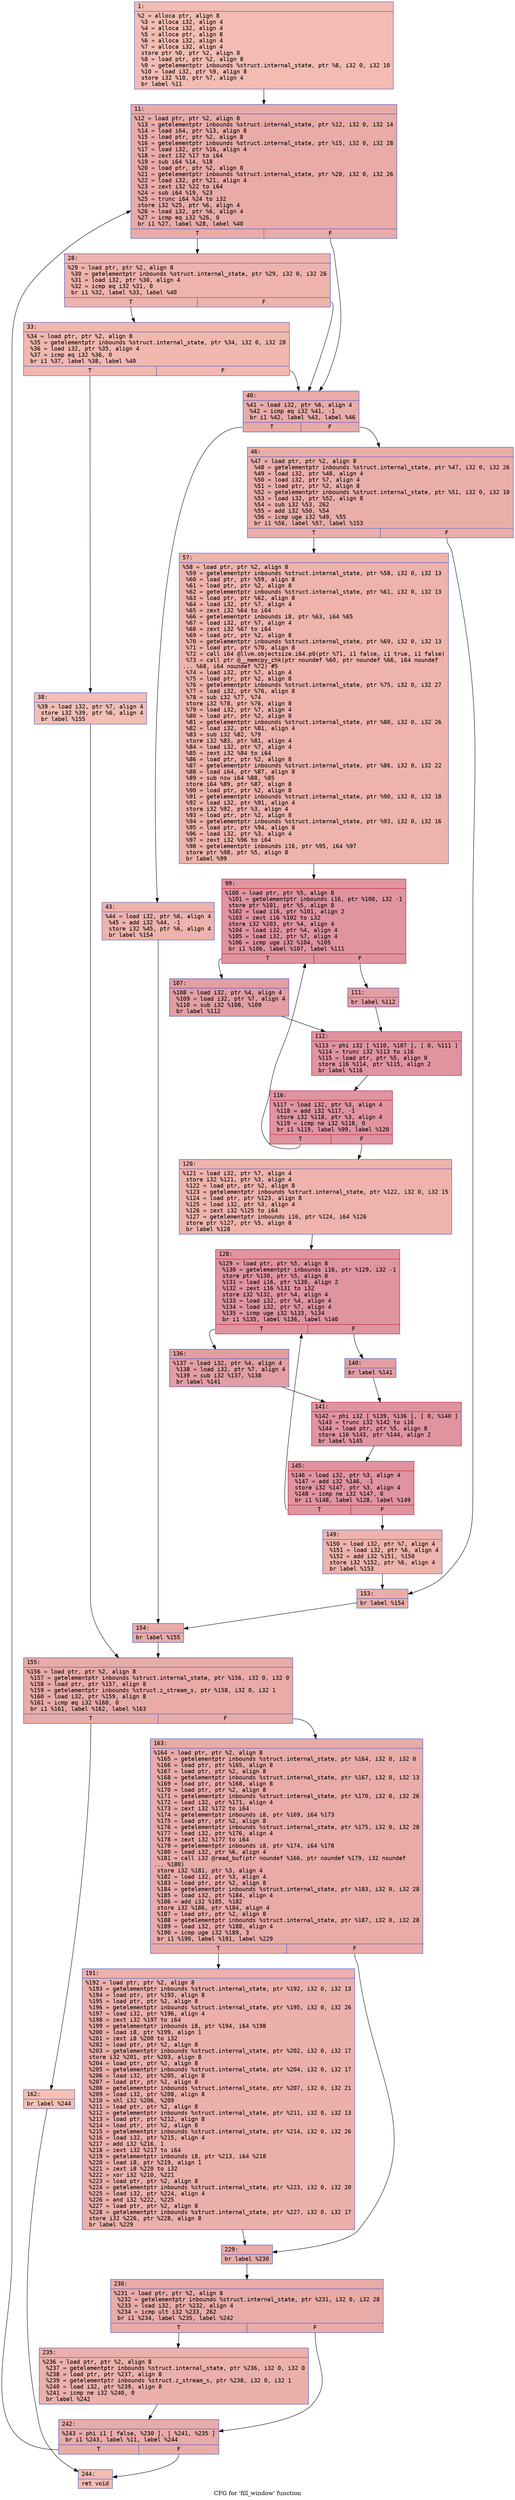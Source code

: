digraph "CFG for 'fill_window' function" {
	label="CFG for 'fill_window' function";

	Node0x600000a3c6e0 [shape=record,color="#3d50c3ff", style=filled, fillcolor="#e1675170" fontname="Courier",label="{1:\l|  %2 = alloca ptr, align 8\l  %3 = alloca i32, align 4\l  %4 = alloca i32, align 4\l  %5 = alloca ptr, align 8\l  %6 = alloca i32, align 4\l  %7 = alloca i32, align 4\l  store ptr %0, ptr %2, align 8\l  %8 = load ptr, ptr %2, align 8\l  %9 = getelementptr inbounds %struct.internal_state, ptr %8, i32 0, i32 10\l  %10 = load i32, ptr %9, align 8\l  store i32 %10, ptr %7, align 4\l  br label %11\l}"];
	Node0x600000a3c6e0 -> Node0x600000a3c820[tooltip="1 -> 11\nProbability 100.00%" ];
	Node0x600000a3c820 [shape=record,color="#3d50c3ff", style=filled, fillcolor="#cc403a70" fontname="Courier",label="{11:\l|  %12 = load ptr, ptr %2, align 8\l  %13 = getelementptr inbounds %struct.internal_state, ptr %12, i32 0, i32 14\l  %14 = load i64, ptr %13, align 8\l  %15 = load ptr, ptr %2, align 8\l  %16 = getelementptr inbounds %struct.internal_state, ptr %15, i32 0, i32 28\l  %17 = load i32, ptr %16, align 4\l  %18 = zext i32 %17 to i64\l  %19 = sub i64 %14, %18\l  %20 = load ptr, ptr %2, align 8\l  %21 = getelementptr inbounds %struct.internal_state, ptr %20, i32 0, i32 26\l  %22 = load i32, ptr %21, align 4\l  %23 = zext i32 %22 to i64\l  %24 = sub i64 %19, %23\l  %25 = trunc i64 %24 to i32\l  store i32 %25, ptr %6, align 4\l  %26 = load i32, ptr %6, align 4\l  %27 = icmp eq i32 %26, 0\l  br i1 %27, label %28, label %40\l|{<s0>T|<s1>F}}"];
	Node0x600000a3c820:s0 -> Node0x600000a3c870[tooltip="11 -> 28\nProbability 37.50%" ];
	Node0x600000a3c820:s1 -> Node0x600000a3c960[tooltip="11 -> 40\nProbability 62.50%" ];
	Node0x600000a3c870 [shape=record,color="#3d50c3ff", style=filled, fillcolor="#d6524470" fontname="Courier",label="{28:\l|  %29 = load ptr, ptr %2, align 8\l  %30 = getelementptr inbounds %struct.internal_state, ptr %29, i32 0, i32 26\l  %31 = load i32, ptr %30, align 4\l  %32 = icmp eq i32 %31, 0\l  br i1 %32, label %33, label %40\l|{<s0>T|<s1>F}}"];
	Node0x600000a3c870:s0 -> Node0x600000a3c8c0[tooltip="28 -> 33\nProbability 37.50%" ];
	Node0x600000a3c870:s1 -> Node0x600000a3c960[tooltip="28 -> 40\nProbability 62.50%" ];
	Node0x600000a3c8c0 [shape=record,color="#3d50c3ff", style=filled, fillcolor="#dc5d4a70" fontname="Courier",label="{33:\l|  %34 = load ptr, ptr %2, align 8\l  %35 = getelementptr inbounds %struct.internal_state, ptr %34, i32 0, i32 28\l  %36 = load i32, ptr %35, align 4\l  %37 = icmp eq i32 %36, 0\l  br i1 %37, label %38, label %40\l|{<s0>T|<s1>F}}"];
	Node0x600000a3c8c0:s0 -> Node0x600000a3c910[tooltip="33 -> 38\nProbability 37.50%" ];
	Node0x600000a3c8c0:s1 -> Node0x600000a3c960[tooltip="33 -> 40\nProbability 62.50%" ];
	Node0x600000a3c910 [shape=record,color="#3d50c3ff", style=filled, fillcolor="#e36c5570" fontname="Courier",label="{38:\l|  %39 = load i32, ptr %7, align 4\l  store i32 %39, ptr %6, align 4\l  br label %155\l}"];
	Node0x600000a3c910 -> Node0x600000a3cf00[tooltip="38 -> 155\nProbability 100.00%" ];
	Node0x600000a3c960 [shape=record,color="#3d50c3ff", style=filled, fillcolor="#cc403a70" fontname="Courier",label="{40:\l|  %41 = load i32, ptr %6, align 4\l  %42 = icmp eq i32 %41, -1\l  br i1 %42, label %43, label %46\l|{<s0>T|<s1>F}}"];
	Node0x600000a3c960:s0 -> Node0x600000a3c9b0[tooltip="40 -> 43\nProbability 37.50%" ];
	Node0x600000a3c960:s1 -> Node0x600000a3ca00[tooltip="40 -> 46\nProbability 62.50%" ];
	Node0x600000a3c9b0 [shape=record,color="#3d50c3ff", style=filled, fillcolor="#d6524470" fontname="Courier",label="{43:\l|  %44 = load i32, ptr %6, align 4\l  %45 = add i32 %44, -1\l  store i32 %45, ptr %6, align 4\l  br label %154\l}"];
	Node0x600000a3c9b0 -> Node0x600000a3ceb0[tooltip="43 -> 154\nProbability 100.00%" ];
	Node0x600000a3ca00 [shape=record,color="#3d50c3ff", style=filled, fillcolor="#d0473d70" fontname="Courier",label="{46:\l|  %47 = load ptr, ptr %2, align 8\l  %48 = getelementptr inbounds %struct.internal_state, ptr %47, i32 0, i32 26\l  %49 = load i32, ptr %48, align 4\l  %50 = load i32, ptr %7, align 4\l  %51 = load ptr, ptr %2, align 8\l  %52 = getelementptr inbounds %struct.internal_state, ptr %51, i32 0, i32 10\l  %53 = load i32, ptr %52, align 8\l  %54 = sub i32 %53, 262\l  %55 = add i32 %50, %54\l  %56 = icmp uge i32 %49, %55\l  br i1 %56, label %57, label %153\l|{<s0>T|<s1>F}}"];
	Node0x600000a3ca00:s0 -> Node0x600000a3ca50[tooltip="46 -> 57\nProbability 50.00%" ];
	Node0x600000a3ca00:s1 -> Node0x600000a3ce60[tooltip="46 -> 153\nProbability 50.00%" ];
	Node0x600000a3ca50 [shape=record,color="#3d50c3ff", style=filled, fillcolor="#d6524470" fontname="Courier",label="{57:\l|  %58 = load ptr, ptr %2, align 8\l  %59 = getelementptr inbounds %struct.internal_state, ptr %58, i32 0, i32 13\l  %60 = load ptr, ptr %59, align 8\l  %61 = load ptr, ptr %2, align 8\l  %62 = getelementptr inbounds %struct.internal_state, ptr %61, i32 0, i32 13\l  %63 = load ptr, ptr %62, align 8\l  %64 = load i32, ptr %7, align 4\l  %65 = zext i32 %64 to i64\l  %66 = getelementptr inbounds i8, ptr %63, i64 %65\l  %67 = load i32, ptr %7, align 4\l  %68 = zext i32 %67 to i64\l  %69 = load ptr, ptr %2, align 8\l  %70 = getelementptr inbounds %struct.internal_state, ptr %69, i32 0, i32 13\l  %71 = load ptr, ptr %70, align 8\l  %72 = call i64 @llvm.objectsize.i64.p0(ptr %71, i1 false, i1 true, i1 false)\l  %73 = call ptr @__memcpy_chk(ptr noundef %60, ptr noundef %66, i64 noundef\l... %68, i64 noundef %72) #5\l  %74 = load i32, ptr %7, align 4\l  %75 = load ptr, ptr %2, align 8\l  %76 = getelementptr inbounds %struct.internal_state, ptr %75, i32 0, i32 27\l  %77 = load i32, ptr %76, align 8\l  %78 = sub i32 %77, %74\l  store i32 %78, ptr %76, align 8\l  %79 = load i32, ptr %7, align 4\l  %80 = load ptr, ptr %2, align 8\l  %81 = getelementptr inbounds %struct.internal_state, ptr %80, i32 0, i32 26\l  %82 = load i32, ptr %81, align 4\l  %83 = sub i32 %82, %79\l  store i32 %83, ptr %81, align 4\l  %84 = load i32, ptr %7, align 4\l  %85 = zext i32 %84 to i64\l  %86 = load ptr, ptr %2, align 8\l  %87 = getelementptr inbounds %struct.internal_state, ptr %86, i32 0, i32 22\l  %88 = load i64, ptr %87, align 8\l  %89 = sub nsw i64 %88, %85\l  store i64 %89, ptr %87, align 8\l  %90 = load ptr, ptr %2, align 8\l  %91 = getelementptr inbounds %struct.internal_state, ptr %90, i32 0, i32 18\l  %92 = load i32, ptr %91, align 4\l  store i32 %92, ptr %3, align 4\l  %93 = load ptr, ptr %2, align 8\l  %94 = getelementptr inbounds %struct.internal_state, ptr %93, i32 0, i32 16\l  %95 = load ptr, ptr %94, align 8\l  %96 = load i32, ptr %3, align 4\l  %97 = zext i32 %96 to i64\l  %98 = getelementptr inbounds i16, ptr %95, i64 %97\l  store ptr %98, ptr %5, align 8\l  br label %99\l}"];
	Node0x600000a3ca50 -> Node0x600000a3caa0[tooltip="57 -> 99\nProbability 100.00%" ];
	Node0x600000a3caa0 [shape=record,color="#b70d28ff", style=filled, fillcolor="#b70d2870" fontname="Courier",label="{99:\l|  %100 = load ptr, ptr %5, align 8\l  %101 = getelementptr inbounds i16, ptr %100, i32 -1\l  store ptr %101, ptr %5, align 8\l  %102 = load i16, ptr %101, align 2\l  %103 = zext i16 %102 to i32\l  store i32 %103, ptr %4, align 4\l  %104 = load i32, ptr %4, align 4\l  %105 = load i32, ptr %7, align 4\l  %106 = icmp uge i32 %104, %105\l  br i1 %106, label %107, label %111\l|{<s0>T|<s1>F}}"];
	Node0x600000a3caa0:s0 -> Node0x600000a3caf0[tooltip="99 -> 107\nProbability 50.00%" ];
	Node0x600000a3caa0:s1 -> Node0x600000a3cb40[tooltip="99 -> 111\nProbability 50.00%" ];
	Node0x600000a3caf0 [shape=record,color="#3d50c3ff", style=filled, fillcolor="#be242e70" fontname="Courier",label="{107:\l|  %108 = load i32, ptr %4, align 4\l  %109 = load i32, ptr %7, align 4\l  %110 = sub i32 %108, %109\l  br label %112\l}"];
	Node0x600000a3caf0 -> Node0x600000a3cb90[tooltip="107 -> 112\nProbability 100.00%" ];
	Node0x600000a3cb40 [shape=record,color="#3d50c3ff", style=filled, fillcolor="#be242e70" fontname="Courier",label="{111:\l|  br label %112\l}"];
	Node0x600000a3cb40 -> Node0x600000a3cb90[tooltip="111 -> 112\nProbability 100.00%" ];
	Node0x600000a3cb90 [shape=record,color="#b70d28ff", style=filled, fillcolor="#b70d2870" fontname="Courier",label="{112:\l|  %113 = phi i32 [ %110, %107 ], [ 0, %111 ]\l  %114 = trunc i32 %113 to i16\l  %115 = load ptr, ptr %5, align 8\l  store i16 %114, ptr %115, align 2\l  br label %116\l}"];
	Node0x600000a3cb90 -> Node0x600000a3cbe0[tooltip="112 -> 116\nProbability 100.00%" ];
	Node0x600000a3cbe0 [shape=record,color="#b70d28ff", style=filled, fillcolor="#b70d2870" fontname="Courier",label="{116:\l|  %117 = load i32, ptr %3, align 4\l  %118 = add i32 %117, -1\l  store i32 %118, ptr %3, align 4\l  %119 = icmp ne i32 %118, 0\l  br i1 %119, label %99, label %120\l|{<s0>T|<s1>F}}"];
	Node0x600000a3cbe0:s0 -> Node0x600000a3caa0[tooltip="116 -> 99\nProbability 96.88%" ];
	Node0x600000a3cbe0:s1 -> Node0x600000a3cc30[tooltip="116 -> 120\nProbability 3.12%" ];
	Node0x600000a3cc30 [shape=record,color="#3d50c3ff", style=filled, fillcolor="#d6524470" fontname="Courier",label="{120:\l|  %121 = load i32, ptr %7, align 4\l  store i32 %121, ptr %3, align 4\l  %122 = load ptr, ptr %2, align 8\l  %123 = getelementptr inbounds %struct.internal_state, ptr %122, i32 0, i32 15\l  %124 = load ptr, ptr %123, align 8\l  %125 = load i32, ptr %3, align 4\l  %126 = zext i32 %125 to i64\l  %127 = getelementptr inbounds i16, ptr %124, i64 %126\l  store ptr %127, ptr %5, align 8\l  br label %128\l}"];
	Node0x600000a3cc30 -> Node0x600000a3cc80[tooltip="120 -> 128\nProbability 100.00%" ];
	Node0x600000a3cc80 [shape=record,color="#b70d28ff", style=filled, fillcolor="#b70d2870" fontname="Courier",label="{128:\l|  %129 = load ptr, ptr %5, align 8\l  %130 = getelementptr inbounds i16, ptr %129, i32 -1\l  store ptr %130, ptr %5, align 8\l  %131 = load i16, ptr %130, align 2\l  %132 = zext i16 %131 to i32\l  store i32 %132, ptr %4, align 4\l  %133 = load i32, ptr %4, align 4\l  %134 = load i32, ptr %7, align 4\l  %135 = icmp uge i32 %133, %134\l  br i1 %135, label %136, label %140\l|{<s0>T|<s1>F}}"];
	Node0x600000a3cc80:s0 -> Node0x600000a3ccd0[tooltip="128 -> 136\nProbability 50.00%" ];
	Node0x600000a3cc80:s1 -> Node0x600000a3cd20[tooltip="128 -> 140\nProbability 50.00%" ];
	Node0x600000a3ccd0 [shape=record,color="#3d50c3ff", style=filled, fillcolor="#be242e70" fontname="Courier",label="{136:\l|  %137 = load i32, ptr %4, align 4\l  %138 = load i32, ptr %7, align 4\l  %139 = sub i32 %137, %138\l  br label %141\l}"];
	Node0x600000a3ccd0 -> Node0x600000a3cd70[tooltip="136 -> 141\nProbability 100.00%" ];
	Node0x600000a3cd20 [shape=record,color="#3d50c3ff", style=filled, fillcolor="#be242e70" fontname="Courier",label="{140:\l|  br label %141\l}"];
	Node0x600000a3cd20 -> Node0x600000a3cd70[tooltip="140 -> 141\nProbability 100.00%" ];
	Node0x600000a3cd70 [shape=record,color="#b70d28ff", style=filled, fillcolor="#b70d2870" fontname="Courier",label="{141:\l|  %142 = phi i32 [ %139, %136 ], [ 0, %140 ]\l  %143 = trunc i32 %142 to i16\l  %144 = load ptr, ptr %5, align 8\l  store i16 %143, ptr %144, align 2\l  br label %145\l}"];
	Node0x600000a3cd70 -> Node0x600000a3cdc0[tooltip="141 -> 145\nProbability 100.00%" ];
	Node0x600000a3cdc0 [shape=record,color="#b70d28ff", style=filled, fillcolor="#b70d2870" fontname="Courier",label="{145:\l|  %146 = load i32, ptr %3, align 4\l  %147 = add i32 %146, -1\l  store i32 %147, ptr %3, align 4\l  %148 = icmp ne i32 %147, 0\l  br i1 %148, label %128, label %149\l|{<s0>T|<s1>F}}"];
	Node0x600000a3cdc0:s0 -> Node0x600000a3cc80[tooltip="145 -> 128\nProbability 96.88%" ];
	Node0x600000a3cdc0:s1 -> Node0x600000a3ce10[tooltip="145 -> 149\nProbability 3.12%" ];
	Node0x600000a3ce10 [shape=record,color="#3d50c3ff", style=filled, fillcolor="#d6524470" fontname="Courier",label="{149:\l|  %150 = load i32, ptr %7, align 4\l  %151 = load i32, ptr %6, align 4\l  %152 = add i32 %151, %150\l  store i32 %152, ptr %6, align 4\l  br label %153\l}"];
	Node0x600000a3ce10 -> Node0x600000a3ce60[tooltip="149 -> 153\nProbability 100.00%" ];
	Node0x600000a3ce60 [shape=record,color="#3d50c3ff", style=filled, fillcolor="#d0473d70" fontname="Courier",label="{153:\l|  br label %154\l}"];
	Node0x600000a3ce60 -> Node0x600000a3ceb0[tooltip="153 -> 154\nProbability 100.00%" ];
	Node0x600000a3ceb0 [shape=record,color="#3d50c3ff", style=filled, fillcolor="#cc403a70" fontname="Courier",label="{154:\l|  br label %155\l}"];
	Node0x600000a3ceb0 -> Node0x600000a3cf00[tooltip="154 -> 155\nProbability 100.00%" ];
	Node0x600000a3cf00 [shape=record,color="#3d50c3ff", style=filled, fillcolor="#cc403a70" fontname="Courier",label="{155:\l|  %156 = load ptr, ptr %2, align 8\l  %157 = getelementptr inbounds %struct.internal_state, ptr %156, i32 0, i32 0\l  %158 = load ptr, ptr %157, align 8\l  %159 = getelementptr inbounds %struct.z_stream_s, ptr %158, i32 0, i32 1\l  %160 = load i32, ptr %159, align 8\l  %161 = icmp eq i32 %160, 0\l  br i1 %161, label %162, label %163\l|{<s0>T|<s1>F}}"];
	Node0x600000a3cf00:s0 -> Node0x600000a3cf50[tooltip="155 -> 162\nProbability 3.12%" ];
	Node0x600000a3cf00:s1 -> Node0x600000a3cfa0[tooltip="155 -> 163\nProbability 96.88%" ];
	Node0x600000a3cf50 [shape=record,color="#3d50c3ff", style=filled, fillcolor="#e5705870" fontname="Courier",label="{162:\l|  br label %244\l}"];
	Node0x600000a3cf50 -> Node0x600000a3d180[tooltip="162 -> 244\nProbability 100.00%" ];
	Node0x600000a3cfa0 [shape=record,color="#3d50c3ff", style=filled, fillcolor="#cc403a70" fontname="Courier",label="{163:\l|  %164 = load ptr, ptr %2, align 8\l  %165 = getelementptr inbounds %struct.internal_state, ptr %164, i32 0, i32 0\l  %166 = load ptr, ptr %165, align 8\l  %167 = load ptr, ptr %2, align 8\l  %168 = getelementptr inbounds %struct.internal_state, ptr %167, i32 0, i32 13\l  %169 = load ptr, ptr %168, align 8\l  %170 = load ptr, ptr %2, align 8\l  %171 = getelementptr inbounds %struct.internal_state, ptr %170, i32 0, i32 26\l  %172 = load i32, ptr %171, align 4\l  %173 = zext i32 %172 to i64\l  %174 = getelementptr inbounds i8, ptr %169, i64 %173\l  %175 = load ptr, ptr %2, align 8\l  %176 = getelementptr inbounds %struct.internal_state, ptr %175, i32 0, i32 28\l  %177 = load i32, ptr %176, align 4\l  %178 = zext i32 %177 to i64\l  %179 = getelementptr inbounds i8, ptr %174, i64 %178\l  %180 = load i32, ptr %6, align 4\l  %181 = call i32 @read_buf(ptr noundef %166, ptr noundef %179, i32 noundef\l... %180)\l  store i32 %181, ptr %3, align 4\l  %182 = load i32, ptr %3, align 4\l  %183 = load ptr, ptr %2, align 8\l  %184 = getelementptr inbounds %struct.internal_state, ptr %183, i32 0, i32 28\l  %185 = load i32, ptr %184, align 4\l  %186 = add i32 %185, %182\l  store i32 %186, ptr %184, align 4\l  %187 = load ptr, ptr %2, align 8\l  %188 = getelementptr inbounds %struct.internal_state, ptr %187, i32 0, i32 28\l  %189 = load i32, ptr %188, align 4\l  %190 = icmp uge i32 %189, 3\l  br i1 %190, label %191, label %229\l|{<s0>T|<s1>F}}"];
	Node0x600000a3cfa0:s0 -> Node0x600000a3cff0[tooltip="163 -> 191\nProbability 50.00%" ];
	Node0x600000a3cfa0:s1 -> Node0x600000a3d040[tooltip="163 -> 229\nProbability 50.00%" ];
	Node0x600000a3cff0 [shape=record,color="#3d50c3ff", style=filled, fillcolor="#d24b4070" fontname="Courier",label="{191:\l|  %192 = load ptr, ptr %2, align 8\l  %193 = getelementptr inbounds %struct.internal_state, ptr %192, i32 0, i32 13\l  %194 = load ptr, ptr %193, align 8\l  %195 = load ptr, ptr %2, align 8\l  %196 = getelementptr inbounds %struct.internal_state, ptr %195, i32 0, i32 26\l  %197 = load i32, ptr %196, align 4\l  %198 = zext i32 %197 to i64\l  %199 = getelementptr inbounds i8, ptr %194, i64 %198\l  %200 = load i8, ptr %199, align 1\l  %201 = zext i8 %200 to i32\l  %202 = load ptr, ptr %2, align 8\l  %203 = getelementptr inbounds %struct.internal_state, ptr %202, i32 0, i32 17\l  store i32 %201, ptr %203, align 8\l  %204 = load ptr, ptr %2, align 8\l  %205 = getelementptr inbounds %struct.internal_state, ptr %204, i32 0, i32 17\l  %206 = load i32, ptr %205, align 8\l  %207 = load ptr, ptr %2, align 8\l  %208 = getelementptr inbounds %struct.internal_state, ptr %207, i32 0, i32 21\l  %209 = load i32, ptr %208, align 8\l  %210 = shl i32 %206, %209\l  %211 = load ptr, ptr %2, align 8\l  %212 = getelementptr inbounds %struct.internal_state, ptr %211, i32 0, i32 13\l  %213 = load ptr, ptr %212, align 8\l  %214 = load ptr, ptr %2, align 8\l  %215 = getelementptr inbounds %struct.internal_state, ptr %214, i32 0, i32 26\l  %216 = load i32, ptr %215, align 4\l  %217 = add i32 %216, 1\l  %218 = zext i32 %217 to i64\l  %219 = getelementptr inbounds i8, ptr %213, i64 %218\l  %220 = load i8, ptr %219, align 1\l  %221 = zext i8 %220 to i32\l  %222 = xor i32 %210, %221\l  %223 = load ptr, ptr %2, align 8\l  %224 = getelementptr inbounds %struct.internal_state, ptr %223, i32 0, i32 20\l  %225 = load i32, ptr %224, align 4\l  %226 = and i32 %222, %225\l  %227 = load ptr, ptr %2, align 8\l  %228 = getelementptr inbounds %struct.internal_state, ptr %227, i32 0, i32 17\l  store i32 %226, ptr %228, align 8\l  br label %229\l}"];
	Node0x600000a3cff0 -> Node0x600000a3d040[tooltip="191 -> 229\nProbability 100.00%" ];
	Node0x600000a3d040 [shape=record,color="#3d50c3ff", style=filled, fillcolor="#cc403a70" fontname="Courier",label="{229:\l|  br label %230\l}"];
	Node0x600000a3d040 -> Node0x600000a3d090[tooltip="229 -> 230\nProbability 100.00%" ];
	Node0x600000a3d090 [shape=record,color="#3d50c3ff", style=filled, fillcolor="#cc403a70" fontname="Courier",label="{230:\l|  %231 = load ptr, ptr %2, align 8\l  %232 = getelementptr inbounds %struct.internal_state, ptr %231, i32 0, i32 28\l  %233 = load i32, ptr %232, align 4\l  %234 = icmp ult i32 %233, 262\l  br i1 %234, label %235, label %242\l|{<s0>T|<s1>F}}"];
	Node0x600000a3d090:s0 -> Node0x600000a3d0e0[tooltip="230 -> 235\nProbability 50.00%" ];
	Node0x600000a3d090:s1 -> Node0x600000a3d130[tooltip="230 -> 242\nProbability 50.00%" ];
	Node0x600000a3d0e0 [shape=record,color="#3d50c3ff", style=filled, fillcolor="#d24b4070" fontname="Courier",label="{235:\l|  %236 = load ptr, ptr %2, align 8\l  %237 = getelementptr inbounds %struct.internal_state, ptr %236, i32 0, i32 0\l  %238 = load ptr, ptr %237, align 8\l  %239 = getelementptr inbounds %struct.z_stream_s, ptr %238, i32 0, i32 1\l  %240 = load i32, ptr %239, align 8\l  %241 = icmp ne i32 %240, 0\l  br label %242\l}"];
	Node0x600000a3d0e0 -> Node0x600000a3d130[tooltip="235 -> 242\nProbability 100.00%" ];
	Node0x600000a3d130 [shape=record,color="#3d50c3ff", style=filled, fillcolor="#cc403a70" fontname="Courier",label="{242:\l|  %243 = phi i1 [ false, %230 ], [ %241, %235 ]\l  br i1 %243, label %11, label %244\l|{<s0>T|<s1>F}}"];
	Node0x600000a3d130:s0 -> Node0x600000a3c820[tooltip="242 -> 11\nProbability 96.88%" ];
	Node0x600000a3d130:s1 -> Node0x600000a3d180[tooltip="242 -> 244\nProbability 3.12%" ];
	Node0x600000a3d180 [shape=record,color="#3d50c3ff", style=filled, fillcolor="#e1675170" fontname="Courier",label="{244:\l|  ret void\l}"];
}
